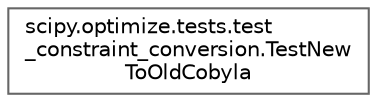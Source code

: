 digraph "Graphical Class Hierarchy"
{
 // LATEX_PDF_SIZE
  bgcolor="transparent";
  edge [fontname=Helvetica,fontsize=10,labelfontname=Helvetica,labelfontsize=10];
  node [fontname=Helvetica,fontsize=10,shape=box,height=0.2,width=0.4];
  rankdir="LR";
  Node0 [id="Node000000",label="scipy.optimize.tests.test\l_constraint_conversion.TestNew\lToOldCobyla",height=0.2,width=0.4,color="grey40", fillcolor="white", style="filled",URL="$d1/d63/classscipy_1_1optimize_1_1tests_1_1test__constraint__conversion_1_1TestNewToOldCobyla.html",tooltip=" "];
}
